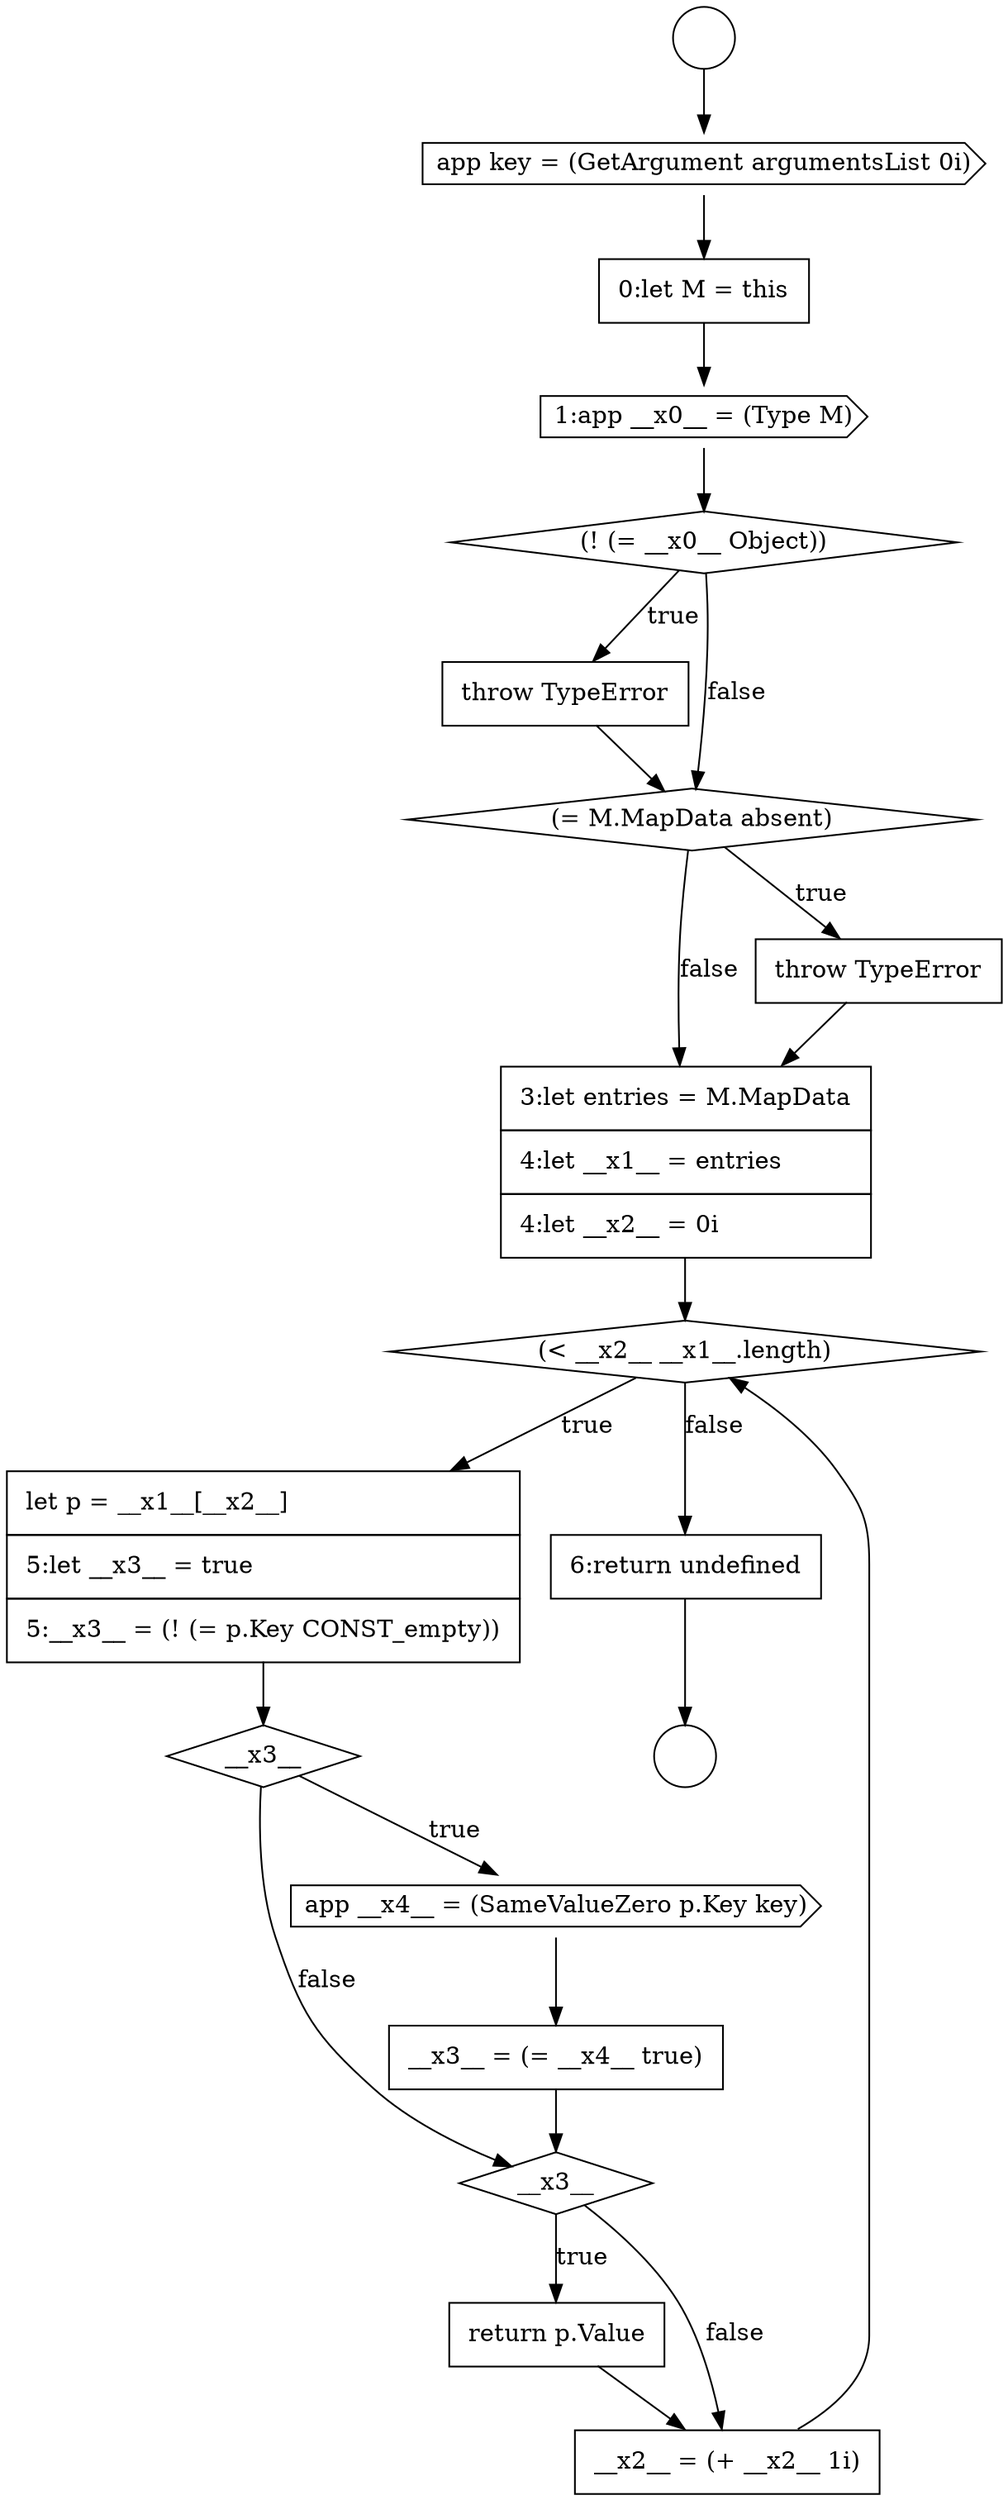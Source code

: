 digraph {
  node15926 [shape=none, margin=0, label=<<font color="black">
    <table border="0" cellborder="1" cellspacing="0" cellpadding="10">
      <tr><td align="left">throw TypeError</td></tr>
    </table>
  </font>> color="black" fillcolor="white" style=filled]
  node15931 [shape=none, margin=0, label=<<font color="black">
    <table border="0" cellborder="1" cellspacing="0" cellpadding="10">
      <tr><td align="left">let p = __x1__[__x2__]</td></tr>
      <tr><td align="left">5:let __x3__ = true</td></tr>
      <tr><td align="left">5:__x3__ = (! (= p.Key CONST_empty))</td></tr>
    </table>
  </font>> color="black" fillcolor="white" style=filled]
  node15922 [shape=cds, label=<<font color="black">app key = (GetArgument argumentsList 0i)</font>> color="black" fillcolor="white" style=filled]
  node15920 [shape=circle label=" " color="black" fillcolor="white" style=filled]
  node15935 [shape=diamond, label=<<font color="black">__x3__</font>> color="black" fillcolor="white" style=filled]
  node15930 [shape=diamond, label=<<font color="black">(&lt; __x2__ __x1__.length)</font>> color="black" fillcolor="white" style=filled]
  node15923 [shape=none, margin=0, label=<<font color="black">
    <table border="0" cellborder="1" cellspacing="0" cellpadding="10">
      <tr><td align="left">0:let M = this</td></tr>
    </table>
  </font>> color="black" fillcolor="white" style=filled]
  node15936 [shape=none, margin=0, label=<<font color="black">
    <table border="0" cellborder="1" cellspacing="0" cellpadding="10">
      <tr><td align="left">return p.Value</td></tr>
    </table>
  </font>> color="black" fillcolor="white" style=filled]
  node15929 [shape=none, margin=0, label=<<font color="black">
    <table border="0" cellborder="1" cellspacing="0" cellpadding="10">
      <tr><td align="left">3:let entries = M.MapData</td></tr>
      <tr><td align="left">4:let __x1__ = entries</td></tr>
      <tr><td align="left">4:let __x2__ = 0i</td></tr>
    </table>
  </font>> color="black" fillcolor="white" style=filled]
  node15924 [shape=cds, label=<<font color="black">1:app __x0__ = (Type M)</font>> color="black" fillcolor="white" style=filled]
  node15937 [shape=none, margin=0, label=<<font color="black">
    <table border="0" cellborder="1" cellspacing="0" cellpadding="10">
      <tr><td align="left">__x2__ = (+ __x2__ 1i)</td></tr>
    </table>
  </font>> color="black" fillcolor="white" style=filled]
  node15925 [shape=diamond, label=<<font color="black">(! (= __x0__ Object))</font>> color="black" fillcolor="white" style=filled]
  node15932 [shape=diamond, label=<<font color="black">__x3__</font>> color="black" fillcolor="white" style=filled]
  node15938 [shape=none, margin=0, label=<<font color="black">
    <table border="0" cellborder="1" cellspacing="0" cellpadding="10">
      <tr><td align="left">6:return undefined</td></tr>
    </table>
  </font>> color="black" fillcolor="white" style=filled]
  node15921 [shape=circle label=" " color="black" fillcolor="white" style=filled]
  node15927 [shape=diamond, label=<<font color="black">(= M.MapData absent)</font>> color="black" fillcolor="white" style=filled]
  node15934 [shape=none, margin=0, label=<<font color="black">
    <table border="0" cellborder="1" cellspacing="0" cellpadding="10">
      <tr><td align="left">__x3__ = (= __x4__ true)</td></tr>
    </table>
  </font>> color="black" fillcolor="white" style=filled]
  node15933 [shape=cds, label=<<font color="black">app __x4__ = (SameValueZero p.Key key)</font>> color="black" fillcolor="white" style=filled]
  node15928 [shape=none, margin=0, label=<<font color="black">
    <table border="0" cellborder="1" cellspacing="0" cellpadding="10">
      <tr><td align="left">throw TypeError</td></tr>
    </table>
  </font>> color="black" fillcolor="white" style=filled]
  node15924 -> node15925 [ color="black"]
  node15932 -> node15933 [label=<<font color="black">true</font>> color="black"]
  node15932 -> node15935 [label=<<font color="black">false</font>> color="black"]
  node15927 -> node15928 [label=<<font color="black">true</font>> color="black"]
  node15927 -> node15929 [label=<<font color="black">false</font>> color="black"]
  node15934 -> node15935 [ color="black"]
  node15925 -> node15926 [label=<<font color="black">true</font>> color="black"]
  node15925 -> node15927 [label=<<font color="black">false</font>> color="black"]
  node15929 -> node15930 [ color="black"]
  node15937 -> node15930 [ color="black"]
  node15920 -> node15922 [ color="black"]
  node15930 -> node15931 [label=<<font color="black">true</font>> color="black"]
  node15930 -> node15938 [label=<<font color="black">false</font>> color="black"]
  node15926 -> node15927 [ color="black"]
  node15933 -> node15934 [ color="black"]
  node15923 -> node15924 [ color="black"]
  node15931 -> node15932 [ color="black"]
  node15938 -> node15921 [ color="black"]
  node15922 -> node15923 [ color="black"]
  node15928 -> node15929 [ color="black"]
  node15936 -> node15937 [ color="black"]
  node15935 -> node15936 [label=<<font color="black">true</font>> color="black"]
  node15935 -> node15937 [label=<<font color="black">false</font>> color="black"]
}
